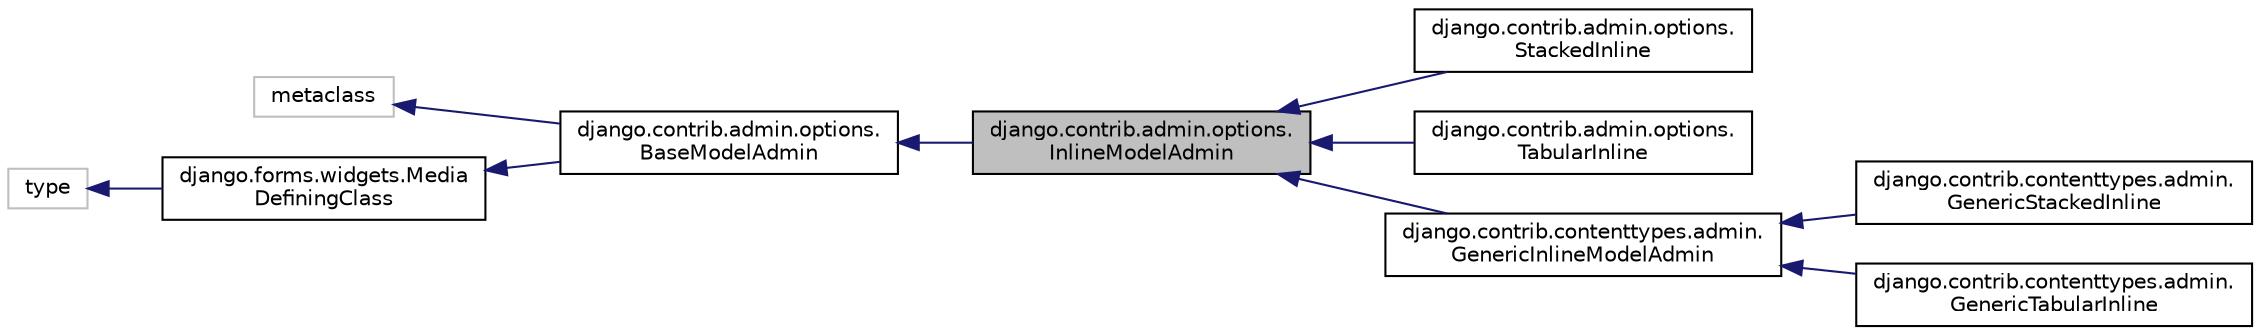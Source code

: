 digraph "django.contrib.admin.options.InlineModelAdmin"
{
 // LATEX_PDF_SIZE
  edge [fontname="Helvetica",fontsize="10",labelfontname="Helvetica",labelfontsize="10"];
  node [fontname="Helvetica",fontsize="10",shape=record];
  rankdir="LR";
  Node1 [label="django.contrib.admin.options.\lInlineModelAdmin",height=0.2,width=0.4,color="black", fillcolor="grey75", style="filled", fontcolor="black",tooltip=" "];
  Node2 -> Node1 [dir="back",color="midnightblue",fontsize="10",style="solid"];
  Node2 [label="django.contrib.admin.options.\lBaseModelAdmin",height=0.2,width=0.4,color="black", fillcolor="white", style="filled",URL="$classdjango_1_1contrib_1_1admin_1_1options_1_1_base_model_admin.html",tooltip=" "];
  Node3 -> Node2 [dir="back",color="midnightblue",fontsize="10",style="solid"];
  Node3 [label="metaclass",height=0.2,width=0.4,color="grey75", fillcolor="white", style="filled",tooltip=" "];
  Node4 -> Node2 [dir="back",color="midnightblue",fontsize="10",style="solid"];
  Node4 [label="django.forms.widgets.Media\lDefiningClass",height=0.2,width=0.4,color="black", fillcolor="white", style="filled",URL="$classdjango_1_1forms_1_1widgets_1_1_media_defining_class.html",tooltip=" "];
  Node5 -> Node4 [dir="back",color="midnightblue",fontsize="10",style="solid"];
  Node5 [label="type",height=0.2,width=0.4,color="grey75", fillcolor="white", style="filled",tooltip=" "];
  Node1 -> Node6 [dir="back",color="midnightblue",fontsize="10",style="solid"];
  Node6 [label="django.contrib.admin.options.\lStackedInline",height=0.2,width=0.4,color="black", fillcolor="white", style="filled",URL="$classdjango_1_1contrib_1_1admin_1_1options_1_1_stacked_inline.html",tooltip=" "];
  Node1 -> Node7 [dir="back",color="midnightblue",fontsize="10",style="solid"];
  Node7 [label="django.contrib.admin.options.\lTabularInline",height=0.2,width=0.4,color="black", fillcolor="white", style="filled",URL="$classdjango_1_1contrib_1_1admin_1_1options_1_1_tabular_inline.html",tooltip=" "];
  Node1 -> Node8 [dir="back",color="midnightblue",fontsize="10",style="solid"];
  Node8 [label="django.contrib.contenttypes.admin.\lGenericInlineModelAdmin",height=0.2,width=0.4,color="black", fillcolor="white", style="filled",URL="$classdjango_1_1contrib_1_1contenttypes_1_1admin_1_1_generic_inline_model_admin.html",tooltip=" "];
  Node8 -> Node9 [dir="back",color="midnightblue",fontsize="10",style="solid"];
  Node9 [label="django.contrib.contenttypes.admin.\lGenericStackedInline",height=0.2,width=0.4,color="black", fillcolor="white", style="filled",URL="$classdjango_1_1contrib_1_1contenttypes_1_1admin_1_1_generic_stacked_inline.html",tooltip=" "];
  Node8 -> Node10 [dir="back",color="midnightblue",fontsize="10",style="solid"];
  Node10 [label="django.contrib.contenttypes.admin.\lGenericTabularInline",height=0.2,width=0.4,color="black", fillcolor="white", style="filled",URL="$classdjango_1_1contrib_1_1contenttypes_1_1admin_1_1_generic_tabular_inline.html",tooltip=" "];
}
